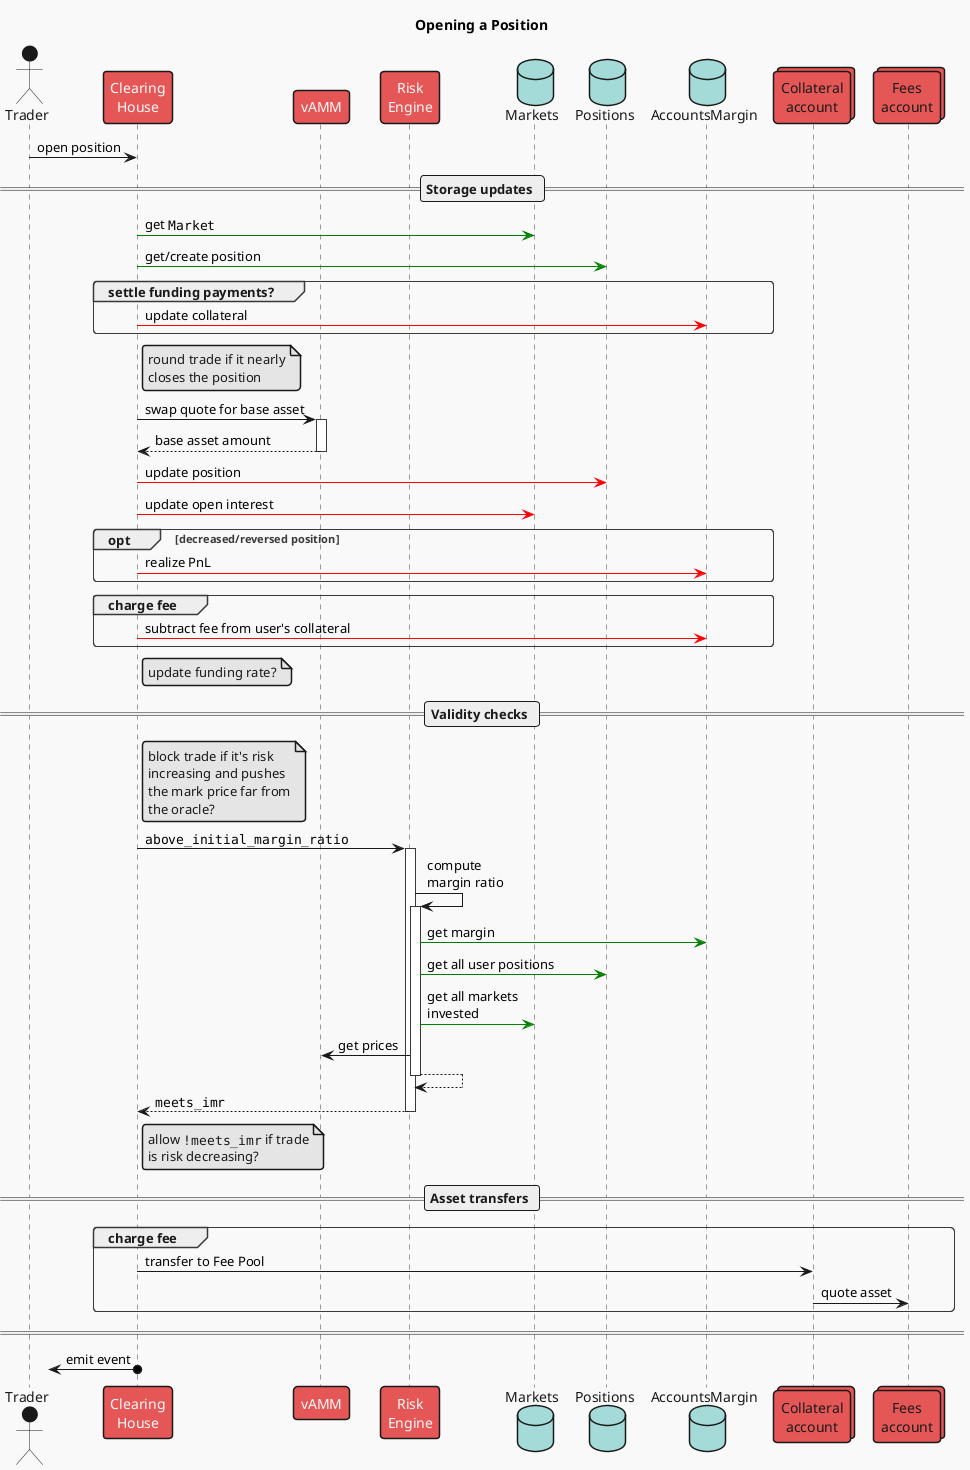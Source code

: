 @startuml open_position
!theme mars
skinparam responseMessageBelowArrow true

title Opening a Position

actor "Trader" as user
participant "Clearing\nHouse" as ch
participant "vAMM" as vamm
participant "Risk\nEngine" as risk
database "Markets" as mkts
database "Positions" as positions
database "AccountsMargin" as accs
collections "Collateral\naccount" as vault
collections "Fees\naccount" as fees

user -> ch : open position

== Storage updates ==

ch -[#green]> mkts : get ""Market""
ch -[#green]> positions : get/create position
'note right CH: compute quote asset\nnotional amount

group settle funding payments?
ch -[#red]> accs : update collateral
end

note right ch
round trade if it nearly
closes the position
end note
ch -> vamm ++ : swap quote for base asset
return base asset amount

ch -[#red]> positions : update position
ch -[#red]> mkts : update open interest


opt decreased/reversed position
ch -[#red]> accs : realize PnL
end

group charge fee
ch -[#red]> accs : subtract fee from user's collateral
end

note right ch
update funding rate?
end note

== Validity checks ==

note right ch
block trade if it's risk
increasing and pushes
the mark price far from
the oracle?
end note

'RiskEngine
ch -> risk ++: ""above_initial_margin_ratio""
    risk -> risk ++: compute\nmargin ratio
        risk -[#green]> accs : get margin
        risk -[#green]> positions : get all user positions
        risk -[#green]> mkts : get all markets\ninvested
        risk -> vamm : get prices
    return
return ""meets_imr""

note right ch
allow ""!meets_imr"" if trade
is risk decreasing?
end note

== Asset transfers ==

group charge fee
ch -> vault : transfer to Fee Pool
vault -> fees : quote asset
end

====

?<-o ch : emit event
@enduml
